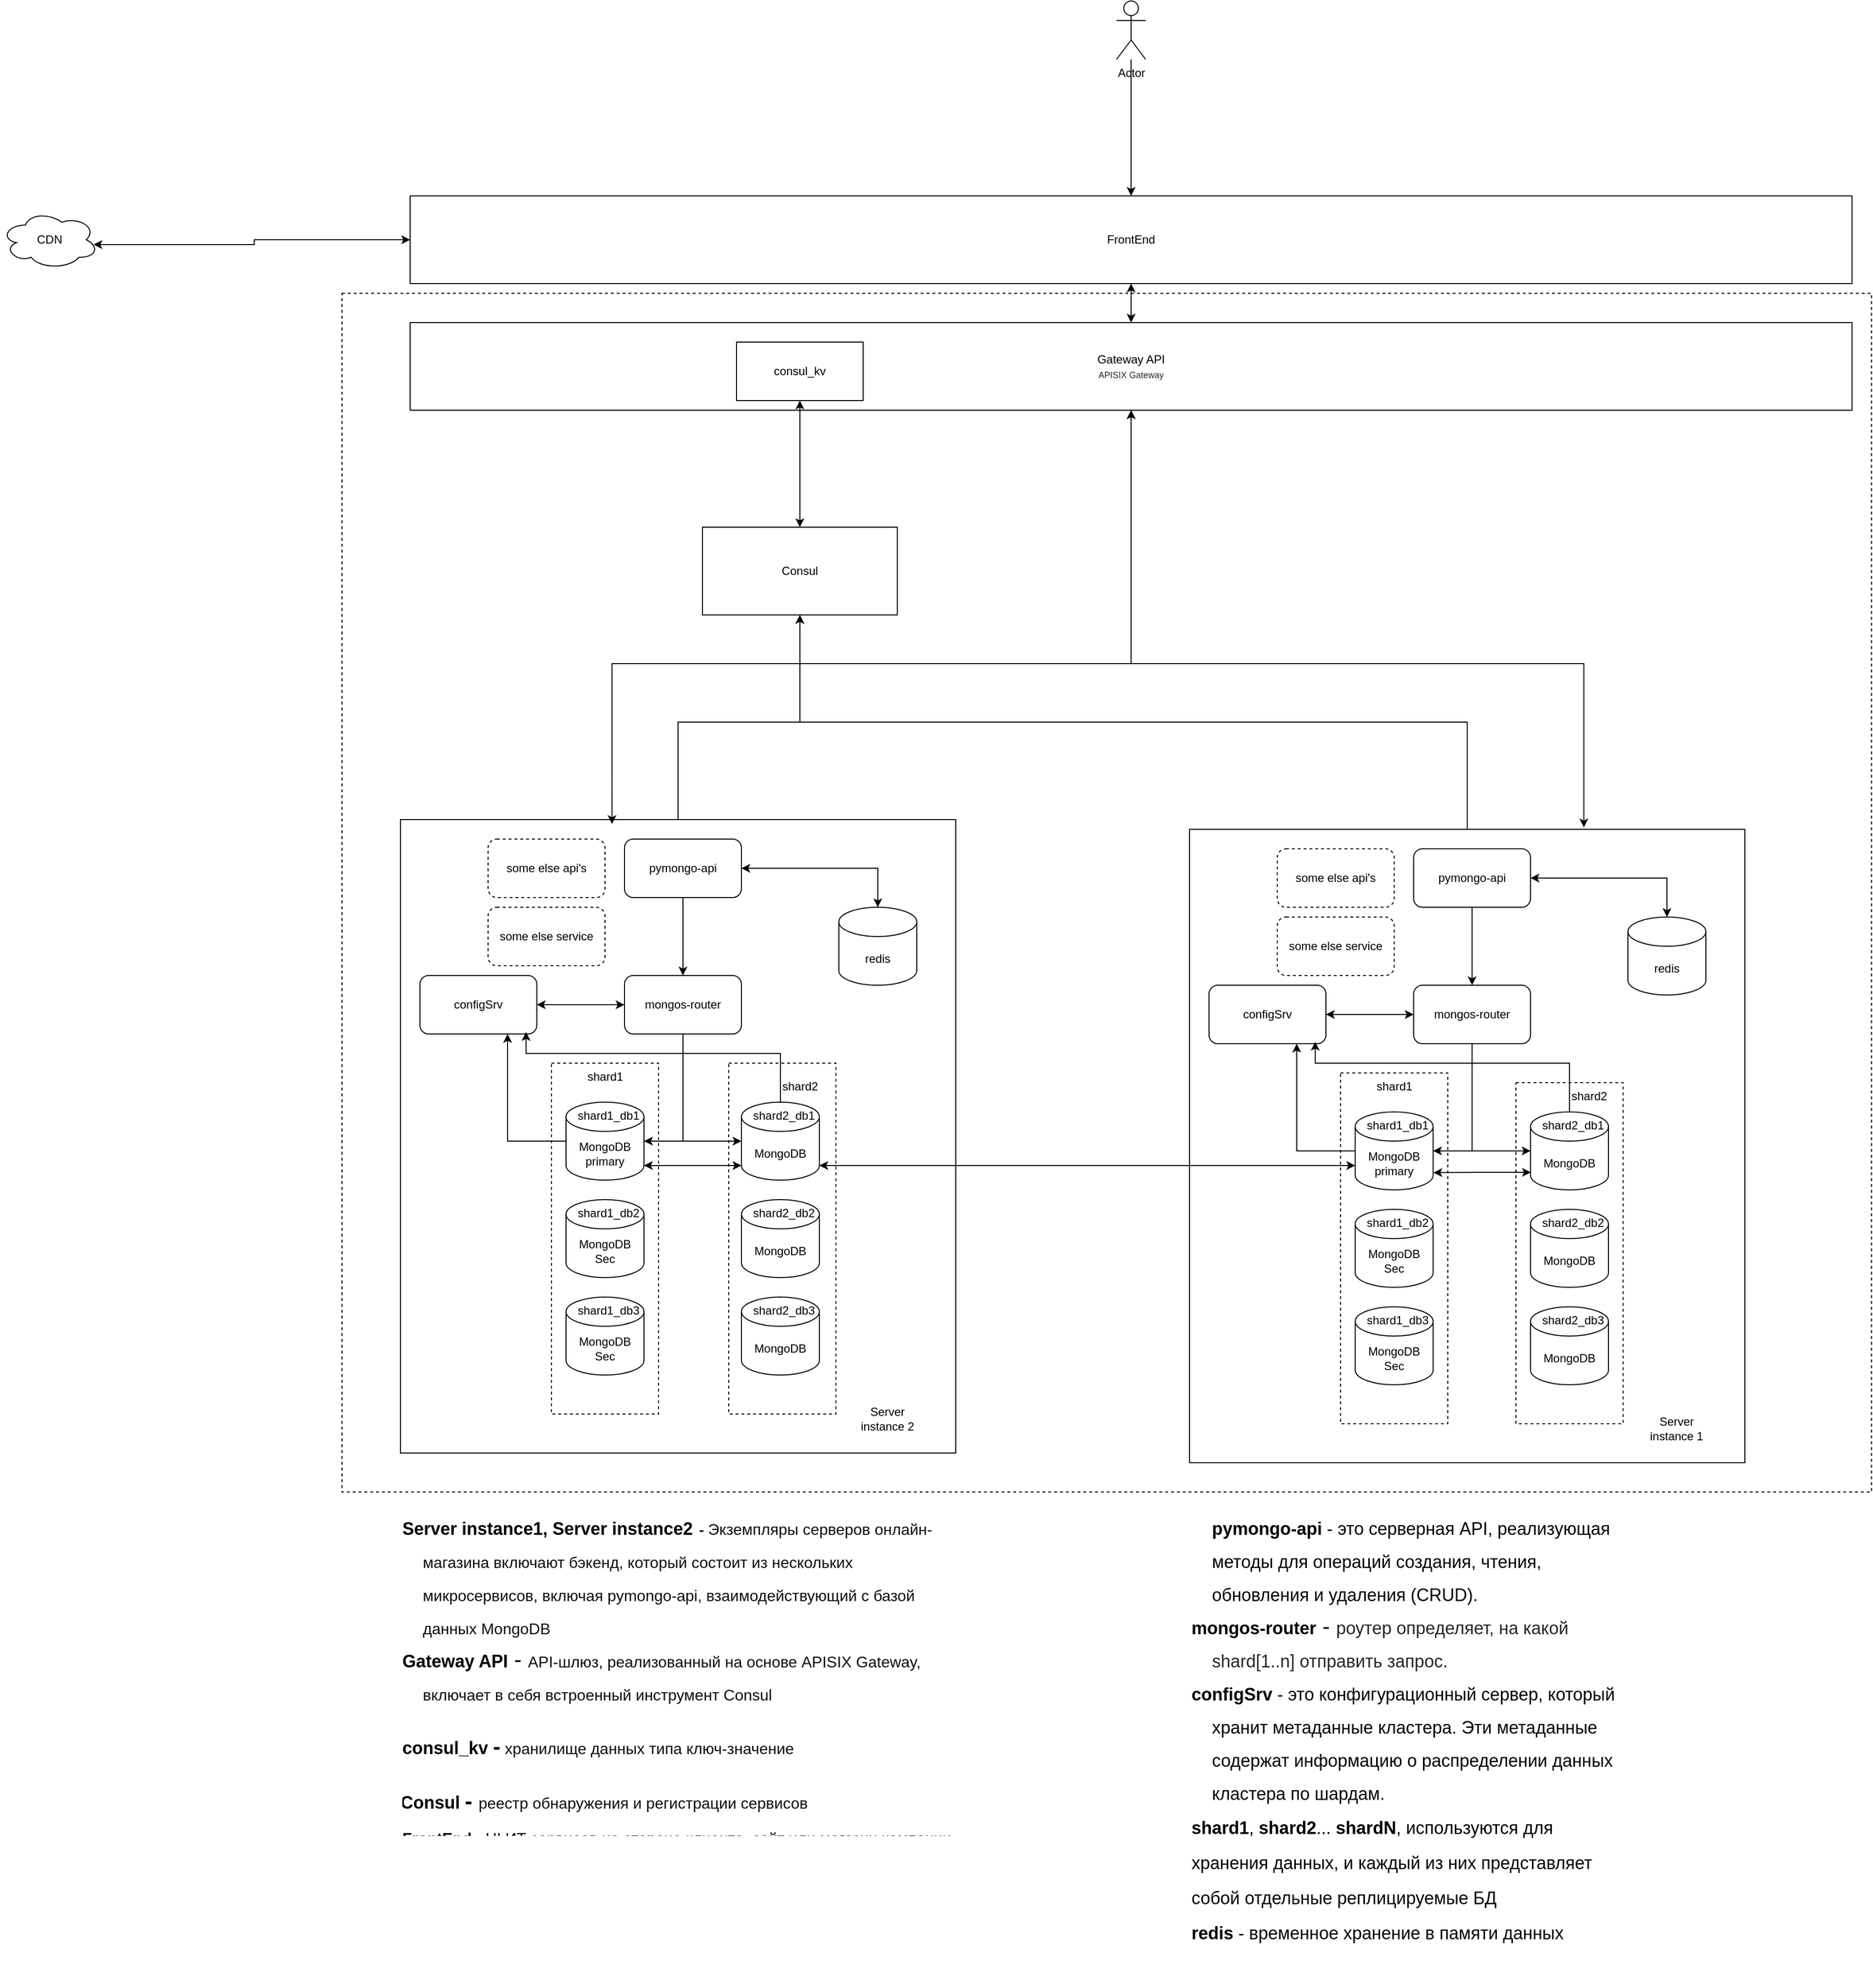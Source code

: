 <mxfile version="25.0.3">
  <diagram name="Страница — 1" id="rwJtw-aJ6i0YOHArsM4q">
    <mxGraphModel dx="4522" dy="2827" grid="1" gridSize="10" guides="1" tooltips="1" connect="1" arrows="1" fold="1" page="1" pageScale="1" pageWidth="827" pageHeight="1169" math="0" shadow="0">
      <root>
        <mxCell id="0" />
        <mxCell id="1" parent="0" />
        <mxCell id="LR1JTALvQAIoyJCeYyaB-1" style="edgeStyle=orthogonalEdgeStyle;rounded=0;orthogonalLoop=1;jettySize=auto;html=1;entryX=0.5;entryY=1;entryDx=0;entryDy=0;" edge="1" parent="1" source="LR1JTALvQAIoyJCeYyaB-2" target="LR1JTALvQAIoyJCeYyaB-69">
          <mxGeometry relative="1" as="geometry">
            <mxPoint x="-340" y="-200" as="targetPoint" />
            <Array as="points">
              <mxPoint x="345" y="-100" />
              <mxPoint x="-340" y="-100" />
            </Array>
          </mxGeometry>
        </mxCell>
        <mxCell id="LR1JTALvQAIoyJCeYyaB-2" value="" style="rounded=0;whiteSpace=wrap;html=1;" vertex="1" parent="1">
          <mxGeometry x="60" y="10" width="570" height="650" as="geometry" />
        </mxCell>
        <mxCell id="LR1JTALvQAIoyJCeYyaB-3" value="pymongo-api" style="rounded=1;whiteSpace=wrap;html=1;" vertex="1" parent="1">
          <mxGeometry x="290" y="30" width="120" height="60" as="geometry" />
        </mxCell>
        <mxCell id="LR1JTALvQAIoyJCeYyaB-4" style="edgeStyle=orthogonalEdgeStyle;rounded=0;orthogonalLoop=1;jettySize=auto;html=1;exitX=0.5;exitY=1;exitDx=0;exitDy=0;entryX=0.5;entryY=0;entryDx=0;entryDy=0;" edge="1" parent="1" source="LR1JTALvQAIoyJCeYyaB-3" target="LR1JTALvQAIoyJCeYyaB-6">
          <mxGeometry relative="1" as="geometry">
            <mxPoint x="320" y="450" as="targetPoint" />
          </mxGeometry>
        </mxCell>
        <mxCell id="LR1JTALvQAIoyJCeYyaB-5" style="edgeStyle=orthogonalEdgeStyle;rounded=0;orthogonalLoop=1;jettySize=auto;html=1;entryX=1;entryY=0.5;entryDx=0;entryDy=0;entryPerimeter=0;" edge="1" parent="1" source="LR1JTALvQAIoyJCeYyaB-6" target="LR1JTALvQAIoyJCeYyaB-12">
          <mxGeometry relative="1" as="geometry">
            <mxPoint x="350" y="350" as="targetPoint" />
          </mxGeometry>
        </mxCell>
        <mxCell id="LR1JTALvQAIoyJCeYyaB-6" value="mongos-router" style="rounded=1;whiteSpace=wrap;html=1;" vertex="1" parent="1">
          <mxGeometry x="290" y="170" width="120" height="60" as="geometry" />
        </mxCell>
        <mxCell id="LR1JTALvQAIoyJCeYyaB-7" style="edgeStyle=orthogonalEdgeStyle;rounded=0;orthogonalLoop=1;jettySize=auto;html=1;entryX=0;entryY=0.5;entryDx=0;entryDy=0;startArrow=classic;startFill=1;" edge="1" parent="1" source="LR1JTALvQAIoyJCeYyaB-8" target="LR1JTALvQAIoyJCeYyaB-6">
          <mxGeometry relative="1" as="geometry" />
        </mxCell>
        <mxCell id="LR1JTALvQAIoyJCeYyaB-8" value="configSrv" style="rounded=1;whiteSpace=wrap;html=1;" vertex="1" parent="1">
          <mxGeometry x="80" y="170" width="120" height="60" as="geometry" />
        </mxCell>
        <mxCell id="LR1JTALvQAIoyJCeYyaB-9" value="MongoDB" style="shape=cylinder3;whiteSpace=wrap;html=1;boundedLbl=1;backgroundOutline=1;size=15;" vertex="1" parent="1">
          <mxGeometry x="410" y="300" width="80" height="80" as="geometry" />
        </mxCell>
        <mxCell id="LR1JTALvQAIoyJCeYyaB-10" value="&lt;div style=&quot;text-align: center;&quot;&gt;shard2&lt;/div&gt;" style="text;whiteSpace=wrap;html=1;" vertex="1" parent="1">
          <mxGeometry x="450" y="270" width="50" height="30" as="geometry" />
        </mxCell>
        <mxCell id="LR1JTALvQAIoyJCeYyaB-11" style="edgeStyle=orthogonalEdgeStyle;rounded=0;orthogonalLoop=1;jettySize=auto;html=1;entryX=0.75;entryY=1;entryDx=0;entryDy=0;" edge="1" parent="1" source="LR1JTALvQAIoyJCeYyaB-12" target="LR1JTALvQAIoyJCeYyaB-8">
          <mxGeometry relative="1" as="geometry" />
        </mxCell>
        <mxCell id="LR1JTALvQAIoyJCeYyaB-12" value="MongoDB&lt;br&gt;primary" style="shape=cylinder3;whiteSpace=wrap;html=1;boundedLbl=1;backgroundOutline=1;size=15;" vertex="1" parent="1">
          <mxGeometry x="230" y="300" width="80" height="80" as="geometry" />
        </mxCell>
        <mxCell id="LR1JTALvQAIoyJCeYyaB-13" value="&lt;div style=&quot;text-align: center;&quot;&gt;shard1&lt;/div&gt;" style="text;whiteSpace=wrap;html=1;" vertex="1" parent="1">
          <mxGeometry x="250" y="260" width="40" height="30" as="geometry" />
        </mxCell>
        <mxCell id="LR1JTALvQAIoyJCeYyaB-14" value="MongoDB&lt;div&gt;Sec&lt;/div&gt;" style="shape=cylinder3;whiteSpace=wrap;html=1;boundedLbl=1;backgroundOutline=1;size=15;" vertex="1" parent="1">
          <mxGeometry x="230" y="400" width="80" height="80" as="geometry" />
        </mxCell>
        <mxCell id="LR1JTALvQAIoyJCeYyaB-15" value="MongoDB&lt;div&gt;Sec&lt;/div&gt;" style="shape=cylinder3;whiteSpace=wrap;html=1;boundedLbl=1;backgroundOutline=1;size=15;" vertex="1" parent="1">
          <mxGeometry x="230" y="500" width="80" height="80" as="geometry" />
        </mxCell>
        <mxCell id="LR1JTALvQAIoyJCeYyaB-16" value="MongoDB" style="shape=cylinder3;whiteSpace=wrap;html=1;boundedLbl=1;backgroundOutline=1;size=15;" vertex="1" parent="1">
          <mxGeometry x="410" y="400" width="80" height="80" as="geometry" />
        </mxCell>
        <mxCell id="LR1JTALvQAIoyJCeYyaB-17" value="MongoDB" style="shape=cylinder3;whiteSpace=wrap;html=1;boundedLbl=1;backgroundOutline=1;size=15;" vertex="1" parent="1">
          <mxGeometry x="410" y="500" width="80" height="80" as="geometry" />
        </mxCell>
        <mxCell id="LR1JTALvQAIoyJCeYyaB-18" value="" style="rounded=0;whiteSpace=wrap;html=1;fillColor=none;dashed=1;" vertex="1" parent="1">
          <mxGeometry x="215" y="260" width="110" height="360" as="geometry" />
        </mxCell>
        <mxCell id="LR1JTALvQAIoyJCeYyaB-19" value="" style="rounded=0;whiteSpace=wrap;html=1;fillColor=none;dashed=1;" vertex="1" parent="1">
          <mxGeometry x="395" y="270" width="110" height="350" as="geometry" />
        </mxCell>
        <mxCell id="LR1JTALvQAIoyJCeYyaB-20" value="&lt;div style=&quot;text-align: center;&quot;&gt;shard1_db1&lt;/div&gt;" style="text;whiteSpace=wrap;html=1;" vertex="1" parent="1">
          <mxGeometry x="240" y="300" width="40" height="30" as="geometry" />
        </mxCell>
        <mxCell id="LR1JTALvQAIoyJCeYyaB-21" value="&lt;div style=&quot;text-align: center;&quot;&gt;shard1_db2&lt;/div&gt;" style="text;whiteSpace=wrap;html=1;" vertex="1" parent="1">
          <mxGeometry x="240" y="400" width="40" height="30" as="geometry" />
        </mxCell>
        <mxCell id="LR1JTALvQAIoyJCeYyaB-22" value="&lt;div style=&quot;text-align: center;&quot;&gt;shard1_db3&lt;/div&gt;" style="text;whiteSpace=wrap;html=1;" vertex="1" parent="1">
          <mxGeometry x="240" y="500" width="40" height="30" as="geometry" />
        </mxCell>
        <mxCell id="LR1JTALvQAIoyJCeYyaB-23" value="&lt;div style=&quot;text-align: center;&quot;&gt;shard2_db1&lt;/div&gt;" style="text;whiteSpace=wrap;html=1;" vertex="1" parent="1">
          <mxGeometry x="420" y="300" width="40" height="30" as="geometry" />
        </mxCell>
        <mxCell id="LR1JTALvQAIoyJCeYyaB-24" value="&lt;div style=&quot;text-align: center;&quot;&gt;shard2_db2&lt;/div&gt;" style="text;whiteSpace=wrap;html=1;" vertex="1" parent="1">
          <mxGeometry x="420" y="400" width="40" height="30" as="geometry" />
        </mxCell>
        <mxCell id="LR1JTALvQAIoyJCeYyaB-25" value="&lt;div style=&quot;text-align: center;&quot;&gt;shard2_db3&lt;/div&gt;" style="text;whiteSpace=wrap;html=1;" vertex="1" parent="1">
          <mxGeometry x="420" y="500" width="40" height="30" as="geometry" />
        </mxCell>
        <mxCell id="LR1JTALvQAIoyJCeYyaB-26" style="edgeStyle=orthogonalEdgeStyle;rounded=0;orthogonalLoop=1;jettySize=auto;html=1;entryX=0;entryY=0.5;entryDx=0;entryDy=0;entryPerimeter=0;" edge="1" parent="1" source="LR1JTALvQAIoyJCeYyaB-6" target="LR1JTALvQAIoyJCeYyaB-9">
          <mxGeometry relative="1" as="geometry" />
        </mxCell>
        <mxCell id="LR1JTALvQAIoyJCeYyaB-27" style="edgeStyle=orthogonalEdgeStyle;rounded=0;orthogonalLoop=1;jettySize=auto;html=1;entryX=0.908;entryY=0.967;entryDx=0;entryDy=0;entryPerimeter=0;" edge="1" parent="1" source="LR1JTALvQAIoyJCeYyaB-9" target="LR1JTALvQAIoyJCeYyaB-8">
          <mxGeometry relative="1" as="geometry">
            <Array as="points">
              <mxPoint x="450" y="250" />
              <mxPoint x="189" y="250" />
            </Array>
          </mxGeometry>
        </mxCell>
        <mxCell id="LR1JTALvQAIoyJCeYyaB-28" value="redis" style="shape=cylinder3;whiteSpace=wrap;html=1;boundedLbl=1;backgroundOutline=1;size=15;" vertex="1" parent="1">
          <mxGeometry x="510" y="100" width="80" height="80" as="geometry" />
        </mxCell>
        <mxCell id="LR1JTALvQAIoyJCeYyaB-29" style="edgeStyle=orthogonalEdgeStyle;rounded=0;orthogonalLoop=1;jettySize=auto;html=1;entryX=0.5;entryY=0;entryDx=0;entryDy=0;entryPerimeter=0;startArrow=classic;startFill=1;" edge="1" parent="1" source="LR1JTALvQAIoyJCeYyaB-3" target="LR1JTALvQAIoyJCeYyaB-28">
          <mxGeometry relative="1" as="geometry" />
        </mxCell>
        <mxCell id="LR1JTALvQAIoyJCeYyaB-30" value="some else service" style="rounded=1;whiteSpace=wrap;html=1;dashed=1;" vertex="1" parent="1">
          <mxGeometry x="150" y="100" width="120" height="60" as="geometry" />
        </mxCell>
        <mxCell id="LR1JTALvQAIoyJCeYyaB-31" value="some else api&#39;s" style="rounded=1;whiteSpace=wrap;html=1;dashed=1;" vertex="1" parent="1">
          <mxGeometry x="150" y="30" width="120" height="60" as="geometry" />
        </mxCell>
        <mxCell id="LR1JTALvQAIoyJCeYyaB-32" value="Server instance 1" style="text;html=1;align=center;verticalAlign=middle;whiteSpace=wrap;rounded=0;" vertex="1" parent="1">
          <mxGeometry x="530" y="610" width="60" height="30" as="geometry" />
        </mxCell>
        <mxCell id="LR1JTALvQAIoyJCeYyaB-33" style="edgeStyle=orthogonalEdgeStyle;rounded=0;orthogonalLoop=1;jettySize=auto;html=1;entryX=0.5;entryY=1;entryDx=0;entryDy=0;" edge="1" parent="1" source="LR1JTALvQAIoyJCeYyaB-34" target="LR1JTALvQAIoyJCeYyaB-69">
          <mxGeometry relative="1" as="geometry">
            <Array as="points">
              <mxPoint x="-465" y="-100" />
              <mxPoint x="-340" y="-100" />
            </Array>
          </mxGeometry>
        </mxCell>
        <mxCell id="LR1JTALvQAIoyJCeYyaB-34" value="" style="rounded=0;whiteSpace=wrap;html=1;" vertex="1" parent="1">
          <mxGeometry x="-750" width="570" height="650" as="geometry" />
        </mxCell>
        <mxCell id="LR1JTALvQAIoyJCeYyaB-35" value="pymongo-api" style="rounded=1;whiteSpace=wrap;html=1;" vertex="1" parent="1">
          <mxGeometry x="-520" y="20" width="120" height="60" as="geometry" />
        </mxCell>
        <mxCell id="LR1JTALvQAIoyJCeYyaB-36" style="edgeStyle=orthogonalEdgeStyle;rounded=0;orthogonalLoop=1;jettySize=auto;html=1;exitX=0.5;exitY=1;exitDx=0;exitDy=0;entryX=0.5;entryY=0;entryDx=0;entryDy=0;" edge="1" parent="1" source="LR1JTALvQAIoyJCeYyaB-35" target="LR1JTALvQAIoyJCeYyaB-38">
          <mxGeometry relative="1" as="geometry">
            <mxPoint x="-490" y="440" as="targetPoint" />
          </mxGeometry>
        </mxCell>
        <mxCell id="LR1JTALvQAIoyJCeYyaB-37" style="edgeStyle=orthogonalEdgeStyle;rounded=0;orthogonalLoop=1;jettySize=auto;html=1;entryX=1;entryY=0.5;entryDx=0;entryDy=0;entryPerimeter=0;" edge="1" parent="1" source="LR1JTALvQAIoyJCeYyaB-38" target="LR1JTALvQAIoyJCeYyaB-45">
          <mxGeometry relative="1" as="geometry">
            <mxPoint x="-460" y="340" as="targetPoint" />
          </mxGeometry>
        </mxCell>
        <mxCell id="LR1JTALvQAIoyJCeYyaB-38" value="mongos-router" style="rounded=1;whiteSpace=wrap;html=1;" vertex="1" parent="1">
          <mxGeometry x="-520" y="160" width="120" height="60" as="geometry" />
        </mxCell>
        <mxCell id="LR1JTALvQAIoyJCeYyaB-39" style="edgeStyle=orthogonalEdgeStyle;rounded=0;orthogonalLoop=1;jettySize=auto;html=1;entryX=0;entryY=0.5;entryDx=0;entryDy=0;startArrow=classic;startFill=1;" edge="1" parent="1" source="LR1JTALvQAIoyJCeYyaB-40" target="LR1JTALvQAIoyJCeYyaB-38">
          <mxGeometry relative="1" as="geometry" />
        </mxCell>
        <mxCell id="LR1JTALvQAIoyJCeYyaB-40" value="configSrv" style="rounded=1;whiteSpace=wrap;html=1;" vertex="1" parent="1">
          <mxGeometry x="-730" y="160" width="120" height="60" as="geometry" />
        </mxCell>
        <mxCell id="LR1JTALvQAIoyJCeYyaB-41" style="edgeStyle=orthogonalEdgeStyle;rounded=0;orthogonalLoop=1;jettySize=auto;html=1;startArrow=classic;startFill=1;exitX=1;exitY=1;exitDx=0;exitDy=-15;exitPerimeter=0;" edge="1" parent="1" source="LR1JTALvQAIoyJCeYyaB-42" target="LR1JTALvQAIoyJCeYyaB-12">
          <mxGeometry relative="1" as="geometry">
            <mxPoint x="-50" y="330" as="targetPoint" />
            <Array as="points">
              <mxPoint x="90" y="355" />
              <mxPoint x="90" y="355" />
            </Array>
          </mxGeometry>
        </mxCell>
        <mxCell id="LR1JTALvQAIoyJCeYyaB-42" value="MongoDB" style="shape=cylinder3;whiteSpace=wrap;html=1;boundedLbl=1;backgroundOutline=1;size=15;" vertex="1" parent="1">
          <mxGeometry x="-400" y="290" width="80" height="80" as="geometry" />
        </mxCell>
        <mxCell id="LR1JTALvQAIoyJCeYyaB-43" value="&lt;div style=&quot;text-align: center;&quot;&gt;shard2&lt;/div&gt;" style="text;whiteSpace=wrap;html=1;" vertex="1" parent="1">
          <mxGeometry x="-360" y="260" width="50" height="30" as="geometry" />
        </mxCell>
        <mxCell id="LR1JTALvQAIoyJCeYyaB-44" style="edgeStyle=orthogonalEdgeStyle;rounded=0;orthogonalLoop=1;jettySize=auto;html=1;entryX=0.75;entryY=1;entryDx=0;entryDy=0;" edge="1" parent="1" source="LR1JTALvQAIoyJCeYyaB-45" target="LR1JTALvQAIoyJCeYyaB-40">
          <mxGeometry relative="1" as="geometry" />
        </mxCell>
        <mxCell id="LR1JTALvQAIoyJCeYyaB-45" value="MongoDB&lt;br&gt;primary" style="shape=cylinder3;whiteSpace=wrap;html=1;boundedLbl=1;backgroundOutline=1;size=15;" vertex="1" parent="1">
          <mxGeometry x="-580" y="290" width="80" height="80" as="geometry" />
        </mxCell>
        <mxCell id="LR1JTALvQAIoyJCeYyaB-46" value="&lt;div style=&quot;text-align: center;&quot;&gt;shard1&lt;/div&gt;" style="text;whiteSpace=wrap;html=1;" vertex="1" parent="1">
          <mxGeometry x="-560" y="250" width="40" height="30" as="geometry" />
        </mxCell>
        <mxCell id="LR1JTALvQAIoyJCeYyaB-47" value="MongoDB&lt;div&gt;Sec&lt;/div&gt;" style="shape=cylinder3;whiteSpace=wrap;html=1;boundedLbl=1;backgroundOutline=1;size=15;" vertex="1" parent="1">
          <mxGeometry x="-580" y="390" width="80" height="80" as="geometry" />
        </mxCell>
        <mxCell id="LR1JTALvQAIoyJCeYyaB-48" value="MongoDB&lt;div&gt;Sec&lt;/div&gt;" style="shape=cylinder3;whiteSpace=wrap;html=1;boundedLbl=1;backgroundOutline=1;size=15;" vertex="1" parent="1">
          <mxGeometry x="-580" y="490" width="80" height="80" as="geometry" />
        </mxCell>
        <mxCell id="LR1JTALvQAIoyJCeYyaB-49" value="MongoDB" style="shape=cylinder3;whiteSpace=wrap;html=1;boundedLbl=1;backgroundOutline=1;size=15;" vertex="1" parent="1">
          <mxGeometry x="-400" y="390" width="80" height="80" as="geometry" />
        </mxCell>
        <mxCell id="LR1JTALvQAIoyJCeYyaB-50" value="MongoDB" style="shape=cylinder3;whiteSpace=wrap;html=1;boundedLbl=1;backgroundOutline=1;size=15;" vertex="1" parent="1">
          <mxGeometry x="-400" y="490" width="80" height="80" as="geometry" />
        </mxCell>
        <mxCell id="LR1JTALvQAIoyJCeYyaB-51" value="" style="rounded=0;whiteSpace=wrap;html=1;fillColor=none;dashed=1;" vertex="1" parent="1">
          <mxGeometry x="-595" y="250" width="110" height="360" as="geometry" />
        </mxCell>
        <mxCell id="LR1JTALvQAIoyJCeYyaB-52" value="" style="rounded=0;whiteSpace=wrap;html=1;fillColor=none;dashed=1;" vertex="1" parent="1">
          <mxGeometry x="-413" y="250" width="110" height="360" as="geometry" />
        </mxCell>
        <mxCell id="LR1JTALvQAIoyJCeYyaB-53" value="&lt;div style=&quot;text-align: center;&quot;&gt;shard1_db1&lt;/div&gt;" style="text;whiteSpace=wrap;html=1;" vertex="1" parent="1">
          <mxGeometry x="-570" y="290" width="40" height="30" as="geometry" />
        </mxCell>
        <mxCell id="LR1JTALvQAIoyJCeYyaB-54" value="&lt;div style=&quot;text-align: center;&quot;&gt;shard1_db2&lt;/div&gt;" style="text;whiteSpace=wrap;html=1;" vertex="1" parent="1">
          <mxGeometry x="-570" y="390" width="40" height="30" as="geometry" />
        </mxCell>
        <mxCell id="LR1JTALvQAIoyJCeYyaB-55" value="&lt;div style=&quot;text-align: center;&quot;&gt;shard1_db3&lt;/div&gt;" style="text;whiteSpace=wrap;html=1;" vertex="1" parent="1">
          <mxGeometry x="-570" y="490" width="40" height="30" as="geometry" />
        </mxCell>
        <mxCell id="LR1JTALvQAIoyJCeYyaB-56" value="&lt;div style=&quot;text-align: center;&quot;&gt;shard2_db1&lt;/div&gt;" style="text;whiteSpace=wrap;html=1;" vertex="1" parent="1">
          <mxGeometry x="-390" y="290" width="40" height="30" as="geometry" />
        </mxCell>
        <mxCell id="LR1JTALvQAIoyJCeYyaB-57" value="&lt;div style=&quot;text-align: center;&quot;&gt;shard2_db2&lt;/div&gt;" style="text;whiteSpace=wrap;html=1;" vertex="1" parent="1">
          <mxGeometry x="-390" y="390" width="40" height="30" as="geometry" />
        </mxCell>
        <mxCell id="LR1JTALvQAIoyJCeYyaB-58" value="&lt;div style=&quot;text-align: center;&quot;&gt;shard2_db3&lt;/div&gt;" style="text;whiteSpace=wrap;html=1;" vertex="1" parent="1">
          <mxGeometry x="-390" y="490" width="40" height="30" as="geometry" />
        </mxCell>
        <mxCell id="LR1JTALvQAIoyJCeYyaB-59" style="edgeStyle=orthogonalEdgeStyle;rounded=0;orthogonalLoop=1;jettySize=auto;html=1;entryX=0;entryY=0.5;entryDx=0;entryDy=0;entryPerimeter=0;" edge="1" parent="1" source="LR1JTALvQAIoyJCeYyaB-38" target="LR1JTALvQAIoyJCeYyaB-42">
          <mxGeometry relative="1" as="geometry" />
        </mxCell>
        <mxCell id="LR1JTALvQAIoyJCeYyaB-60" style="edgeStyle=orthogonalEdgeStyle;rounded=0;orthogonalLoop=1;jettySize=auto;html=1;entryX=0.908;entryY=0.967;entryDx=0;entryDy=0;entryPerimeter=0;" edge="1" parent="1" source="LR1JTALvQAIoyJCeYyaB-42" target="LR1JTALvQAIoyJCeYyaB-40">
          <mxGeometry relative="1" as="geometry">
            <Array as="points">
              <mxPoint x="-360" y="240" />
              <mxPoint x="-621" y="240" />
            </Array>
          </mxGeometry>
        </mxCell>
        <mxCell id="LR1JTALvQAIoyJCeYyaB-61" value="redis" style="shape=cylinder3;whiteSpace=wrap;html=1;boundedLbl=1;backgroundOutline=1;size=15;" vertex="1" parent="1">
          <mxGeometry x="-300" y="90" width="80" height="80" as="geometry" />
        </mxCell>
        <mxCell id="LR1JTALvQAIoyJCeYyaB-62" style="edgeStyle=orthogonalEdgeStyle;rounded=0;orthogonalLoop=1;jettySize=auto;html=1;entryX=0.5;entryY=0;entryDx=0;entryDy=0;entryPerimeter=0;startArrow=classic;startFill=1;" edge="1" parent="1" source="LR1JTALvQAIoyJCeYyaB-35" target="LR1JTALvQAIoyJCeYyaB-61">
          <mxGeometry relative="1" as="geometry" />
        </mxCell>
        <mxCell id="LR1JTALvQAIoyJCeYyaB-63" value="some else service" style="rounded=1;whiteSpace=wrap;html=1;dashed=1;" vertex="1" parent="1">
          <mxGeometry x="-660" y="90" width="120" height="60" as="geometry" />
        </mxCell>
        <mxCell id="LR1JTALvQAIoyJCeYyaB-64" value="some else api&#39;s" style="rounded=1;whiteSpace=wrap;html=1;dashed=1;" vertex="1" parent="1">
          <mxGeometry x="-660" y="20" width="120" height="60" as="geometry" />
        </mxCell>
        <mxCell id="LR1JTALvQAIoyJCeYyaB-65" value="Server instance 2" style="text;html=1;align=center;verticalAlign=middle;whiteSpace=wrap;rounded=0;" vertex="1" parent="1">
          <mxGeometry x="-280" y="600" width="60" height="30" as="geometry" />
        </mxCell>
        <mxCell id="LR1JTALvQAIoyJCeYyaB-66" value="Gateway API&lt;div&gt;&lt;span style=&quot;color: rgba(0, 0, 0, 0.85); font-family: &amp;quot;YS Text&amp;quot;, sans-serif; text-align: start; white-space-collapse: preserve; background-color: rgb(255, 255, 255);&quot;&gt;&lt;font style=&quot;font-size: 9px;&quot;&gt;APISIX Gateway&lt;/font&gt;&lt;/span&gt;&lt;/div&gt;" style="rounded=0;whiteSpace=wrap;html=1;" vertex="1" parent="1">
          <mxGeometry x="-740" y="-510" width="1480" height="90" as="geometry" />
        </mxCell>
        <mxCell id="LR1JTALvQAIoyJCeYyaB-67" style="edgeStyle=orthogonalEdgeStyle;rounded=0;orthogonalLoop=1;jettySize=auto;html=1;startArrow=classic;startFill=1;" edge="1" parent="1" source="LR1JTALvQAIoyJCeYyaB-68" target="LR1JTALvQAIoyJCeYyaB-69">
          <mxGeometry relative="1" as="geometry" />
        </mxCell>
        <mxCell id="LR1JTALvQAIoyJCeYyaB-68" value="consul_kv" style="rounded=0;whiteSpace=wrap;html=1;" vertex="1" parent="1">
          <mxGeometry x="-405" y="-490" width="130" height="60" as="geometry" />
        </mxCell>
        <mxCell id="LR1JTALvQAIoyJCeYyaB-69" value="Consul" style="rounded=0;whiteSpace=wrap;html=1;" vertex="1" parent="1">
          <mxGeometry x="-440" y="-300" width="200" height="90" as="geometry" />
        </mxCell>
        <mxCell id="LR1JTALvQAIoyJCeYyaB-70" style="edgeStyle=orthogonalEdgeStyle;rounded=0;orthogonalLoop=1;jettySize=auto;html=1;entryX=0.5;entryY=0;entryDx=0;entryDy=0;startArrow=classic;startFill=1;" edge="1" parent="1" source="LR1JTALvQAIoyJCeYyaB-71" target="LR1JTALvQAIoyJCeYyaB-66">
          <mxGeometry relative="1" as="geometry" />
        </mxCell>
        <mxCell id="LR1JTALvQAIoyJCeYyaB-71" value="FrontEnd" style="rounded=0;whiteSpace=wrap;html=1;" vertex="1" parent="1">
          <mxGeometry x="-740" y="-640" width="1480" height="90" as="geometry" />
        </mxCell>
        <mxCell id="LR1JTALvQAIoyJCeYyaB-72" style="edgeStyle=orthogonalEdgeStyle;rounded=0;orthogonalLoop=1;jettySize=auto;html=1;entryX=0.5;entryY=0;entryDx=0;entryDy=0;" edge="1" parent="1" source="LR1JTALvQAIoyJCeYyaB-73" target="LR1JTALvQAIoyJCeYyaB-71">
          <mxGeometry relative="1" as="geometry" />
        </mxCell>
        <mxCell id="LR1JTALvQAIoyJCeYyaB-73" value="Actor" style="shape=umlActor;verticalLabelPosition=bottom;verticalAlign=top;html=1;outlineConnect=0;" vertex="1" parent="1">
          <mxGeometry x="-15" y="-840" width="30" height="60" as="geometry" />
        </mxCell>
        <mxCell id="LR1JTALvQAIoyJCeYyaB-74" style="edgeStyle=orthogonalEdgeStyle;rounded=0;orthogonalLoop=1;jettySize=auto;html=1;entryX=0.71;entryY=-0.003;entryDx=0;entryDy=0;entryPerimeter=0;startArrow=classic;startFill=1;" edge="1" parent="1" source="LR1JTALvQAIoyJCeYyaB-66" target="LR1JTALvQAIoyJCeYyaB-2">
          <mxGeometry relative="1" as="geometry">
            <Array as="points">
              <mxPoint y="-160" />
              <mxPoint x="465" y="-160" />
            </Array>
          </mxGeometry>
        </mxCell>
        <mxCell id="LR1JTALvQAIoyJCeYyaB-75" style="edgeStyle=orthogonalEdgeStyle;rounded=0;orthogonalLoop=1;jettySize=auto;html=1;entryX=0.381;entryY=0.007;entryDx=0;entryDy=0;entryPerimeter=0;startArrow=classic;startFill=1;" edge="1" parent="1" source="LR1JTALvQAIoyJCeYyaB-66" target="LR1JTALvQAIoyJCeYyaB-34">
          <mxGeometry relative="1" as="geometry">
            <Array as="points">
              <mxPoint y="-160" />
              <mxPoint x="-533" y="-160" />
            </Array>
          </mxGeometry>
        </mxCell>
        <mxCell id="LR1JTALvQAIoyJCeYyaB-76" style="edgeStyle=orthogonalEdgeStyle;rounded=0;orthogonalLoop=1;jettySize=auto;html=1;entryX=0;entryY=1;entryDx=0;entryDy=-15;entryPerimeter=0;exitX=1;exitY=1;exitDx=0;exitDy=-15;exitPerimeter=0;startArrow=classic;startFill=1;" edge="1" parent="1" source="LR1JTALvQAIoyJCeYyaB-45" target="LR1JTALvQAIoyJCeYyaB-42">
          <mxGeometry relative="1" as="geometry" />
        </mxCell>
        <mxCell id="LR1JTALvQAIoyJCeYyaB-77" style="edgeStyle=orthogonalEdgeStyle;rounded=0;orthogonalLoop=1;jettySize=auto;html=1;entryX=1.004;entryY=0.779;entryDx=0;entryDy=0;entryPerimeter=0;exitX=0.004;exitY=0.775;exitDx=0;exitDy=0;exitPerimeter=0;startArrow=classic;startFill=1;" edge="1" parent="1" source="LR1JTALvQAIoyJCeYyaB-9" target="LR1JTALvQAIoyJCeYyaB-12">
          <mxGeometry relative="1" as="geometry" />
        </mxCell>
        <mxCell id="LR1JTALvQAIoyJCeYyaB-78" value="&lt;h1 style=&quot;margin-top: 0px;&quot;&gt;&lt;p class=&quot;p1&quot; style=&quot;margin: 0px 0px 0px 21px; font-variant-numeric: normal; font-variant-east-asian: normal; font-variant-alternates: normal; font-kerning: auto; font-optical-sizing: auto; font-feature-settings: normal; font-variation-settings: normal; font-variant-position: normal; font-stretch: normal; line-height: normal; text-indent: -21px;&quot;&gt;&lt;font style=&quot;font-size: 18px;&quot;&gt;&lt;span style=&quot;text-align: center; text-indent: 0px;&quot;&gt;Server instance1,&amp;nbsp;&lt;/span&gt;&lt;span style=&quot;text-align: center; text-indent: 0px;&quot;&gt;Server instance2&lt;/span&gt;&lt;/font&gt;&lt;span style=&quot;font-size: 23px; text-align: center; text-indent: 0px;&quot;&gt;&amp;nbsp;&lt;/span&gt;&lt;b style=&quot;font-size: 15px; color: rgb(14, 14, 14); background-color: initial;&quot;&gt;-&amp;nbsp;&lt;/b&gt;&lt;span style=&quot;background-color: initial; font-size: 16px; font-weight: 400;&quot;&gt;&lt;font color=&quot;#0e0e0e&quot;&gt;Экземпляры серверов онлайн-магазина включают бэкенд, который состоит из нескольких микросервисов, включая pymongo-api, взаимодействующий с базой данных MongoDB&lt;/font&gt;&lt;/span&gt;&lt;/p&gt;&lt;p class=&quot;p1&quot; style=&quot;margin: 0px 0px 0px 21px; font-variant-numeric: normal; font-variant-east-asian: normal; font-variant-alternates: normal; font-kerning: auto; font-optical-sizing: auto; font-feature-settings: normal; font-variation-settings: normal; font-variant-position: normal; font-stretch: normal; line-height: normal; text-indent: -21px;&quot;&gt;&lt;span style=&quot;background-color: initial; font-size: 15px; text-align: center;&quot;&gt;&lt;font style=&quot;font-size: 18px;&quot;&gt;Gateway API&lt;/font&gt;&lt;/span&gt;&lt;span style=&quot;background-color: initial; font-weight: normal; text-align: center; font-size: 23px;&quot;&gt; -&amp;nbsp;&lt;/span&gt;&lt;span style=&quot;color: rgb(14, 14, 14); background-color: initial; font-size: 16px; font-weight: 400;&quot;&gt;API-шлюз, реализованный на основе APISIX Gateway, включает в себя встроенный инструмент Consul&lt;/span&gt;&lt;/p&gt;&lt;/h1&gt;&lt;div&gt;&lt;h1 style=&quot;margin-top: 0px;&quot;&gt;&lt;span style=&quot;text-align: center;&quot;&gt;&lt;font style=&quot;font-size: 18px;&quot;&gt;consul_kv &lt;/font&gt;&lt;/span&gt;&lt;span style=&quot;text-align: center; font-size: 23px;&quot;&gt;-&lt;/span&gt;&lt;span style=&quot;background-color: initial; color: rgb(14, 14, 14); font-size: 16px; font-weight: normal; text-indent: -21px;&quot;&gt;&amp;nbsp;хранилище данных типа ключ-значение&lt;/span&gt;&lt;/h1&gt;&lt;/div&gt;&lt;div&gt;&lt;h1 style=&quot;text-indent: -21px; margin-top: 0px;&quot;&gt;&lt;span style=&quot;text-align: center; font-size: 23px;&quot;&gt;&amp;nbsp; &amp;nbsp;&lt;/span&gt;&lt;span style=&quot;text-align: center;&quot;&gt;&lt;font style=&quot;font-size: 18px;&quot;&gt;Consul &lt;/font&gt;&lt;/span&gt;&lt;span style=&quot;text-align: center; font-size: 23px;&quot;&gt;- &lt;/span&gt;&lt;span style=&quot;text-align: center; font-size: 16px;&quot;&gt;&lt;font style=&quot;&quot; color=&quot;#0e0e0e&quot;&gt;&lt;span style=&quot;font-weight: 400;&quot;&gt;реестр обнаружения и регистрации сервисов&lt;/span&gt;&lt;br&gt;FrontEnd &lt;span style=&quot;font-weight: normal;&quot;&gt;- UI ИТ сервисов на стороне клиента, сайт или магазин компании&lt;/span&gt;&lt;/font&gt;&lt;/span&gt;&lt;/h1&gt;&lt;/div&gt;" style="text;html=1;whiteSpace=wrap;overflow=hidden;rounded=0;fontSize=15;" vertex="1" parent="1">
          <mxGeometry x="-750" y="700" width="570" height="340" as="geometry" />
        </mxCell>
        <mxCell id="LR1JTALvQAIoyJCeYyaB-79" value="&lt;h1 style=&quot;margin-top: 0px;&quot;&gt;&lt;p class=&quot;p1&quot; style=&quot;text-indent: 0px; margin: 0px 0px 0px 21px; font-variant-numeric: normal; font-variant-east-asian: normal; font-variant-alternates: normal; font-kerning: auto; font-optical-sizing: auto; font-feature-settings: normal; font-variation-settings: normal; font-variant-position: normal; font-stretch: normal; line-height: normal;&quot;&gt;&lt;span style=&quot;font-size: 18px;&quot;&gt;pymongo-api&lt;/span&gt;&lt;span style=&quot;font-size: 18px; font-weight: normal;&quot;&gt; - это серверная API, реализующая методы для операций создания, чтения, обновления и удаления (CRUD).&lt;/span&gt;&lt;br&gt;&lt;/p&gt;&lt;p class=&quot;p1&quot; style=&quot;margin: 0px 0px 0px 21px; text-indent: -21px; font-variant-numeric: normal; font-variant-east-asian: normal; font-variant-alternates: normal; font-kerning: auto; font-optical-sizing: auto; font-feature-settings: normal; font-variation-settings: normal; font-variant-position: normal; font-stretch: normal; line-height: normal;&quot;&gt;&lt;span style=&quot;background-color: initial; text-indent: 0px;&quot;&gt;&lt;font style=&quot;font-size: 18px;&quot;&gt;mongos-router&lt;/font&gt;&lt;span style=&quot;font-size: 23px;&quot;&gt;&amp;nbsp;&lt;span style=&quot;font-weight: normal;&quot;&gt;-&amp;nbsp;&lt;/span&gt;&lt;/span&gt;&lt;/span&gt;&lt;span style=&quot;font-size: 18px; background-color: rgb(255, 255, 255); color: rgba(0, 0, 0, 0.85); font-family: &amp;quot;YS Text&amp;quot;, sans-serif; font-weight: 400; white-space-collapse: preserve-breaks;&quot;&gt;роутер определяет, на какой shard[1..n] отправить запрос.&lt;/span&gt;&lt;/p&gt;&lt;p class=&quot;p1&quot; style=&quot;margin: 0px 0px 0px 21px; text-indent: -21px; font-variant-numeric: normal; font-variant-east-asian: normal; font-variant-alternates: normal; font-kerning: auto; font-optical-sizing: auto; font-feature-settings: normal; font-variation-settings: normal; font-variant-position: normal; font-stretch: normal; line-height: normal;&quot;&gt;&lt;span style=&quot;background-color: initial; font-size: 18px;&quot;&gt;configSrv&lt;/span&gt;&lt;span style=&quot;background-color: initial; font-size: 18px; font-weight: normal;&quot;&gt; - это конфигурационный сервер, который хранит метаданные кластера. Эти метаданные содержат информацию о распределении данных кластера по шардам.&lt;/span&gt;&lt;/p&gt;&lt;div style=&quot;&quot;&gt;&lt;span style=&quot;background-color: initial; font-size: 18px;&quot;&gt;shard1&lt;/span&gt;&lt;span style=&quot;background-color: initial; font-size: 18px; font-weight: normal;&quot;&gt;, &lt;/span&gt;&lt;span style=&quot;background-color: initial; font-size: 18px;&quot;&gt;shard2&lt;/span&gt;&lt;span style=&quot;background-color: initial; font-size: 18px; font-weight: normal;&quot;&gt;... &lt;/span&gt;&lt;span style=&quot;background-color: initial; font-size: 18px;&quot;&gt;shardN&lt;/span&gt;&lt;span style=&quot;background-color: initial; font-size: 18px; font-weight: normal;&quot;&gt;, используются для хранения данных, и каждый из них представляет собой отдельные реплицируемые БД&lt;/span&gt;&lt;/div&gt;&lt;div style=&quot;&quot;&gt;&lt;span style=&quot;font-size: 18px;&quot;&gt;redis &lt;/span&gt;&lt;span style=&quot;font-size: 18px; font-weight: 400;&quot;&gt;- временное хранение в памяти данных&amp;nbsp;&lt;/span&gt;&lt;/div&gt;&lt;/h1&gt;" style="text;html=1;whiteSpace=wrap;overflow=hidden;rounded=0;fontSize=15;align=left;" vertex="1" parent="1">
          <mxGeometry x="60" y="700" width="450" height="495" as="geometry" />
        </mxCell>
        <mxCell id="LR1JTALvQAIoyJCeYyaB-80" value="CDN" style="ellipse;shape=cloud;whiteSpace=wrap;html=1;align=center;" vertex="1" parent="1">
          <mxGeometry x="-1160" y="-625" width="100" height="60" as="geometry" />
        </mxCell>
        <mxCell id="LR1JTALvQAIoyJCeYyaB-81" style="edgeStyle=orthogonalEdgeStyle;rounded=0;orthogonalLoop=1;jettySize=auto;html=1;entryX=0.95;entryY=0.583;entryDx=0;entryDy=0;entryPerimeter=0;startArrow=classic;startFill=1;" edge="1" parent="1" source="LR1JTALvQAIoyJCeYyaB-71" target="LR1JTALvQAIoyJCeYyaB-80">
          <mxGeometry relative="1" as="geometry" />
        </mxCell>
        <mxCell id="LR1JTALvQAIoyJCeYyaB-83" value="" style="rounded=0;whiteSpace=wrap;html=1;fillColor=none;dashed=1;" vertex="1" parent="1">
          <mxGeometry x="-810" y="-540" width="1570" height="1230" as="geometry" />
        </mxCell>
      </root>
    </mxGraphModel>
  </diagram>
</mxfile>
